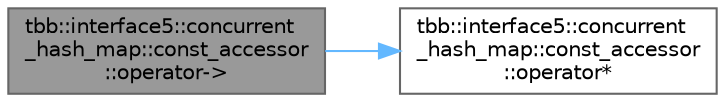 digraph "tbb::interface5::concurrent_hash_map::const_accessor::operator-&gt;"
{
 // LATEX_PDF_SIZE
  bgcolor="transparent";
  edge [fontname=Helvetica,fontsize=10,labelfontname=Helvetica,labelfontsize=10];
  node [fontname=Helvetica,fontsize=10,shape=box,height=0.2,width=0.4];
  rankdir="LR";
  Node1 [id="Node000001",label="tbb::interface5::concurrent\l_hash_map::const_accessor\l::operator-\>",height=0.2,width=0.4,color="gray40", fillcolor="grey60", style="filled", fontcolor="black",tooltip="Return pointer to associated value in hash table."];
  Node1 -> Node2 [id="edge1_Node000001_Node000002",color="steelblue1",style="solid",tooltip=" "];
  Node2 [id="Node000002",label="tbb::interface5::concurrent\l_hash_map::const_accessor\l::operator*",height=0.2,width=0.4,color="grey40", fillcolor="white", style="filled",URL="$classtbb_1_1interface5_1_1concurrent__hash__map_1_1const__accessor.html#af2a5c17e3541a1455b719a2420b797da",tooltip="Return reference to associated value in hash table."];
}
